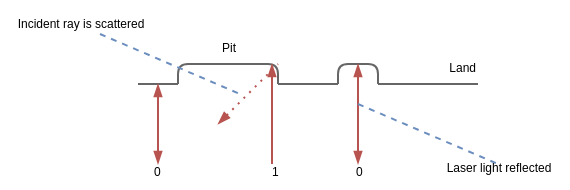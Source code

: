 <mxfile version="14.6.13" type="device"><diagram id="FSX_HrAqomN38HWgGn04" name="Page-1"><mxGraphModel dx="330" dy="199" grid="0" gridSize="10" guides="1" tooltips="1" connect="1" arrows="1" fold="1" page="1" pageScale="1" pageWidth="827" pageHeight="1169" math="0" shadow="0"><root><mxCell id="0"/><mxCell id="1" parent="0"/><mxCell id="oWlc_KRBfhQ9XgmYIOoK-1" value="" style="endArrow=none;html=1;fillColor=#f5f5f5;strokeColor=#666666;" edge="1" parent="1"><mxGeometry width="50" height="50" relative="1" as="geometry"><mxPoint x="320" y="240" as="sourcePoint"/><mxPoint x="350" y="240" as="targetPoint"/></mxGeometry></mxCell><mxCell id="oWlc_KRBfhQ9XgmYIOoK-2" value="" style="endArrow=none;html=1;fillColor=#f5f5f5;strokeColor=#666666;" edge="1" parent="1"><mxGeometry width="50" height="50" relative="1" as="geometry"><mxPoint x="360" y="250" as="sourcePoint"/><mxPoint x="390" y="250" as="targetPoint"/></mxGeometry></mxCell><mxCell id="oWlc_KRBfhQ9XgmYIOoK-6" value="" style="endArrow=none;html=1;fillColor=#f5f5f5;strokeColor=#666666;" edge="1" parent="1"><mxGeometry width="50" height="50" relative="1" as="geometry"><mxPoint x="350" y="240" as="sourcePoint"/><mxPoint x="360" y="250" as="targetPoint"/><Array as="points"><mxPoint x="360" y="240"/></Array></mxGeometry></mxCell><mxCell id="oWlc_KRBfhQ9XgmYIOoK-7" value="" style="endArrow=none;html=1;fillColor=#f5f5f5;strokeColor=#666666;" edge="1" parent="1"><mxGeometry width="50" height="50" relative="1" as="geometry"><mxPoint x="390" y="250" as="sourcePoint"/><mxPoint x="400" y="240" as="targetPoint"/><Array as="points"><mxPoint x="390" y="240"/></Array></mxGeometry></mxCell><mxCell id="oWlc_KRBfhQ9XgmYIOoK-8" value="" style="endArrow=none;html=1;fillColor=#f5f5f5;strokeColor=#666666;" edge="1" parent="1"><mxGeometry width="50" height="50" relative="1" as="geometry"><mxPoint x="310" y="250" as="sourcePoint"/><mxPoint x="320" y="240" as="targetPoint"/><Array as="points"><mxPoint x="310" y="240"/></Array></mxGeometry></mxCell><mxCell id="oWlc_KRBfhQ9XgmYIOoK-9" value="" style="endArrow=none;html=1;fillColor=#f5f5f5;strokeColor=#666666;" edge="1" parent="1"><mxGeometry width="50" height="50" relative="1" as="geometry"><mxPoint x="400" y="240" as="sourcePoint"/><mxPoint x="410" y="250" as="targetPoint"/><Array as="points"><mxPoint x="410" y="240"/></Array></mxGeometry></mxCell><mxCell id="oWlc_KRBfhQ9XgmYIOoK-10" value="" style="endArrow=none;html=1;fillColor=#f5f5f5;strokeColor=#666666;" edge="1" parent="1"><mxGeometry width="50" height="50" relative="1" as="geometry"><mxPoint x="410" y="250" as="sourcePoint"/><mxPoint x="460" y="250" as="targetPoint"/></mxGeometry></mxCell><mxCell id="oWlc_KRBfhQ9XgmYIOoK-11" value="" style="endArrow=none;html=1;fillColor=#f5f5f5;strokeColor=#666666;" edge="1" parent="1"><mxGeometry width="50" height="50" relative="1" as="geometry"><mxPoint x="290" y="250" as="sourcePoint"/><mxPoint x="310" y="250" as="targetPoint"/></mxGeometry></mxCell><mxCell id="oWlc_KRBfhQ9XgmYIOoK-12" value="&lt;font style=&quot;font-size: 6px&quot;&gt;Pit&lt;/font&gt;" style="text;html=1;align=center;verticalAlign=middle;resizable=0;points=[];autosize=1;strokeColor=none;" vertex="1" parent="1"><mxGeometry x="325" y="220" width="20" height="20" as="geometry"/></mxCell><mxCell id="oWlc_KRBfhQ9XgmYIOoK-13" value="&lt;font style=&quot;font-size: 6px&quot;&gt;Land&lt;/font&gt;" style="text;html=1;align=right;verticalAlign=middle;resizable=0;points=[];autosize=1;strokeColor=none;" vertex="1" parent="1"><mxGeometry x="430" y="230" width="30" height="20" as="geometry"/></mxCell><mxCell id="oWlc_KRBfhQ9XgmYIOoK-14" value="" style="endArrow=blockThin;startArrow=blockThin;html=1;startFill=1;endFill=1;fillColor=#f8cecc;rounded=0;strokeColor=#b85450;strokeWidth=1;endSize=4;startSize=4;" edge="1" parent="1"><mxGeometry width="50" height="50" relative="1" as="geometry"><mxPoint x="300" y="290" as="sourcePoint"/><mxPoint x="300" y="250" as="targetPoint"/></mxGeometry></mxCell><mxCell id="oWlc_KRBfhQ9XgmYIOoK-15" value="" style="endArrow=blockThin;html=1;startSize=4;endSize=4;strokeColor=#b85450;strokeWidth=1;endFill=1;fillColor=#f8cecc;" edge="1" parent="1"><mxGeometry width="50" height="50" relative="1" as="geometry"><mxPoint x="357" y="290" as="sourcePoint"/><mxPoint x="357" y="240" as="targetPoint"/><Array as="points"><mxPoint x="357" y="270"/></Array></mxGeometry></mxCell><mxCell id="oWlc_KRBfhQ9XgmYIOoK-16" value="" style="endArrow=none;dashed=1;html=1;dashPattern=1 3;strokeWidth=1;startSize=4;endSize=4;fillColor=#f8cecc;strokeColor=#b85450;startArrow=blockThin;startFill=1;" edge="1" parent="1"><mxGeometry width="50" height="50" relative="1" as="geometry"><mxPoint x="330" y="270" as="sourcePoint"/><mxPoint x="360" y="240" as="targetPoint"/></mxGeometry></mxCell><mxCell id="oWlc_KRBfhQ9XgmYIOoK-17" value="" style="endArrow=blockThin;startArrow=blockThin;html=1;startFill=1;endFill=1;fillColor=#f8cecc;rounded=0;strokeColor=#b85450;strokeWidth=1;endSize=4;startSize=4;" edge="1" parent="1"><mxGeometry width="50" height="50" relative="1" as="geometry"><mxPoint x="400" y="290" as="sourcePoint"/><mxPoint x="400" y="240" as="targetPoint"/></mxGeometry></mxCell><mxCell id="oWlc_KRBfhQ9XgmYIOoK-18" value="&lt;font style=&quot;font-size: 6px&quot;&gt;0&lt;/font&gt;" style="text;html=1;align=left;verticalAlign=middle;resizable=0;points=[];autosize=1;strokeColor=none;" vertex="1" parent="1"><mxGeometry x="296" y="282" width="20" height="20" as="geometry"/></mxCell><mxCell id="oWlc_KRBfhQ9XgmYIOoK-21" value="&lt;font style=&quot;font-size: 6px&quot;&gt;0&lt;/font&gt;" style="text;html=1;align=left;verticalAlign=middle;resizable=0;points=[];autosize=1;strokeColor=none;" vertex="1" parent="1"><mxGeometry x="397" y="282" width="20" height="20" as="geometry"/></mxCell><mxCell id="oWlc_KRBfhQ9XgmYIOoK-22" value="&lt;font style=&quot;font-size: 6px&quot;&gt;1&lt;/font&gt;" style="text;html=1;align=left;verticalAlign=middle;resizable=0;points=[];autosize=1;strokeColor=none;" vertex="1" parent="1"><mxGeometry x="355" y="282" width="20" height="20" as="geometry"/></mxCell><mxCell id="oWlc_KRBfhQ9XgmYIOoK-23" value="" style="endArrow=none;dashed=1;html=1;startSize=4;endSize=4;strokeWidth=1;fillColor=#dae8fc;strokeColor=#6c8ebf;" edge="1" parent="1"><mxGeometry width="50" height="50" relative="1" as="geometry"><mxPoint x="400" y="260" as="sourcePoint"/><mxPoint x="470" y="290" as="targetPoint"/></mxGeometry></mxCell><mxCell id="oWlc_KRBfhQ9XgmYIOoK-24" value="&lt;font style=&quot;font-size: 6px&quot;&gt;Laser light reflected&lt;/font&gt;" style="text;html=1;align=center;verticalAlign=middle;resizable=0;points=[];autosize=1;strokeColor=none;" vertex="1" parent="1"><mxGeometry x="435" y="280" width="70" height="20" as="geometry"/></mxCell><mxCell id="oWlc_KRBfhQ9XgmYIOoK-25" value="" style="endArrow=none;dashed=1;html=1;startSize=4;endSize=4;strokeWidth=1;fillColor=#dae8fc;strokeColor=#6c8ebf;" edge="1" parent="1"><mxGeometry width="50" height="50" relative="1" as="geometry"><mxPoint x="271" y="225" as="sourcePoint"/><mxPoint x="341" y="255" as="targetPoint"/></mxGeometry></mxCell><mxCell id="oWlc_KRBfhQ9XgmYIOoK-27" value="&lt;font style=&quot;font-size: 6px&quot;&gt;Incident ray is scattered&lt;/font&gt;" style="text;html=1;align=center;verticalAlign=middle;resizable=0;points=[];autosize=1;strokeColor=none;" vertex="1" parent="1"><mxGeometry x="221" y="208" width="80" height="20" as="geometry"/></mxCell></root></mxGraphModel></diagram></mxfile>